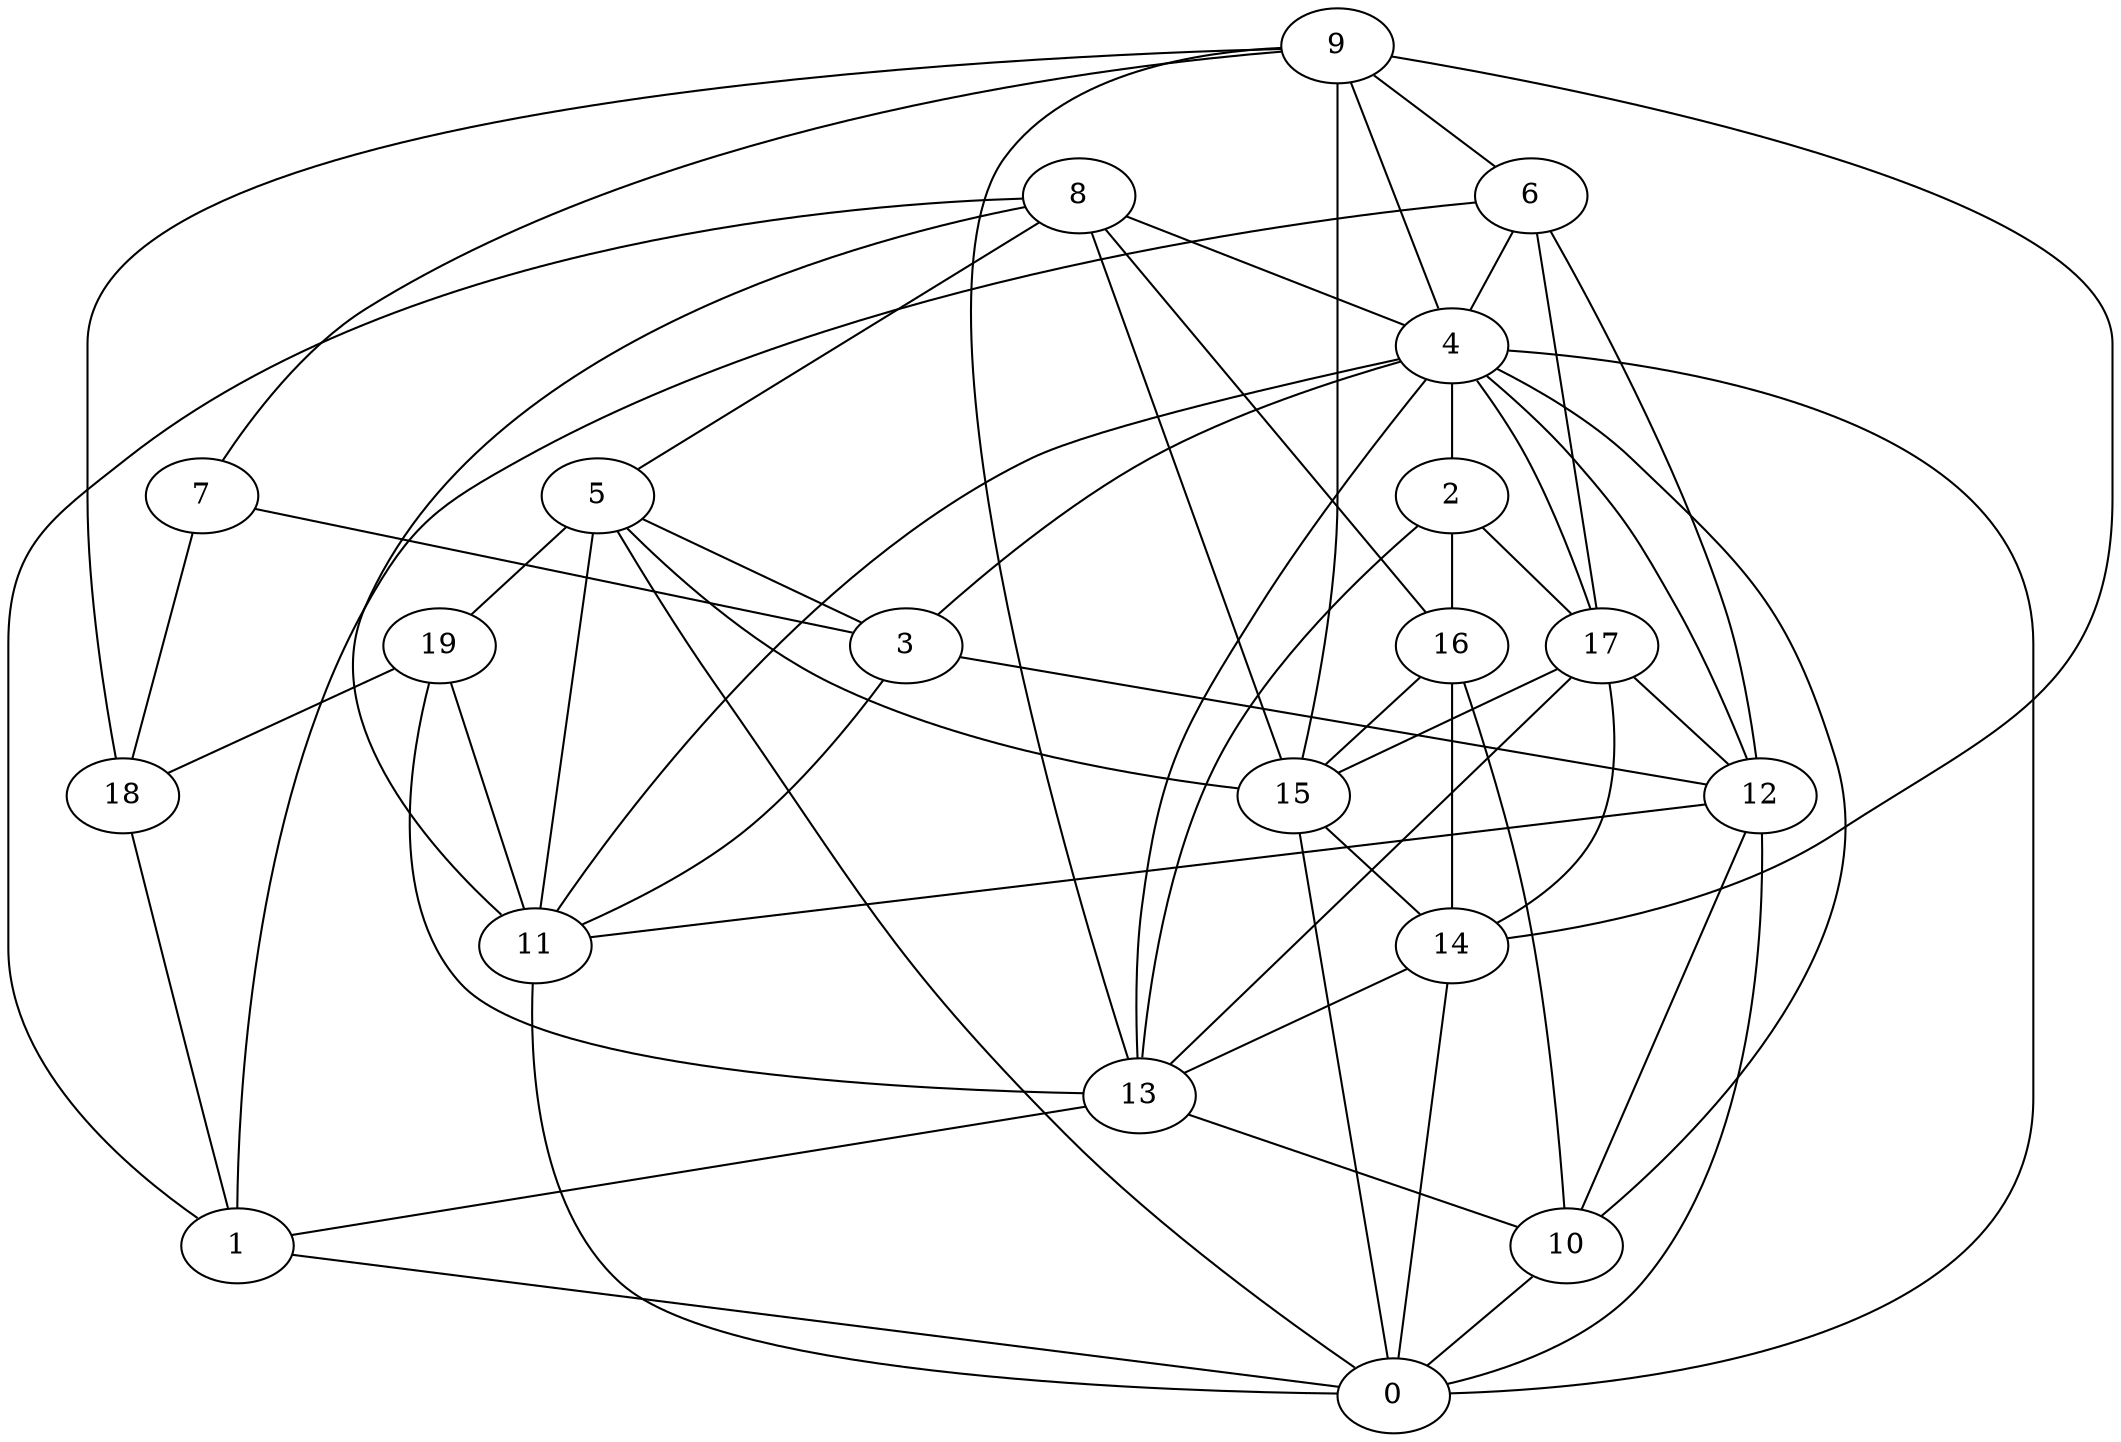 digraph GG_graph {

subgraph G_graph {
edge [color = black]
"8" -> "15" [dir = none]
"8" -> "11" [dir = none]
"3" -> "11" [dir = none]
"16" -> "14" [dir = none]
"14" -> "13" [dir = none]
"14" -> "0" [dir = none]
"12" -> "10" [dir = none]
"12" -> "0" [dir = none]
"12" -> "11" [dir = none]
"4" -> "2" [dir = none]
"4" -> "11" [dir = none]
"17" -> "12" [dir = none]
"7" -> "18" [dir = none]
"19" -> "11" [dir = none]
"18" -> "1" [dir = none]
"9" -> "6" [dir = none]
"9" -> "7" [dir = none]
"9" -> "4" [dir = none]
"5" -> "0" [dir = none]
"13" -> "1" [dir = none]
"5" -> "19" [dir = none]
"19" -> "13" [dir = none]
"6" -> "4" [dir = none]
"4" -> "13" [dir = none]
"5" -> "15" [dir = none]
"3" -> "12" [dir = none]
"5" -> "3" [dir = none]
"9" -> "13" [dir = none]
"4" -> "17" [dir = none]
"10" -> "0" [dir = none]
"2" -> "17" [dir = none]
"1" -> "0" [dir = none]
"16" -> "10" [dir = none]
"2" -> "13" [dir = none]
"13" -> "10" [dir = none]
"6" -> "12" [dir = none]
"15" -> "14" [dir = none]
"8" -> "1" [dir = none]
"16" -> "15" [dir = none]
"8" -> "5" [dir = none]
"8" -> "16" [dir = none]
"19" -> "18" [dir = none]
"5" -> "11" [dir = none]
"9" -> "18" [dir = none]
"4" -> "0" [dir = none]
"4" -> "12" [dir = none]
"9" -> "14" [dir = none]
"17" -> "13" [dir = none]
"2" -> "16" [dir = none]
"17" -> "15" [dir = none]
"15" -> "0" [dir = none]
"7" -> "3" [dir = none]
"17" -> "14" [dir = none]
"6" -> "1" [dir = none]
"11" -> "0" [dir = none]
"6" -> "17" [dir = none]
"8" -> "4" [dir = none]
"4" -> "10" [dir = none]
"9" -> "15" [dir = none]
"4" -> "3" [dir = none]
}

}
